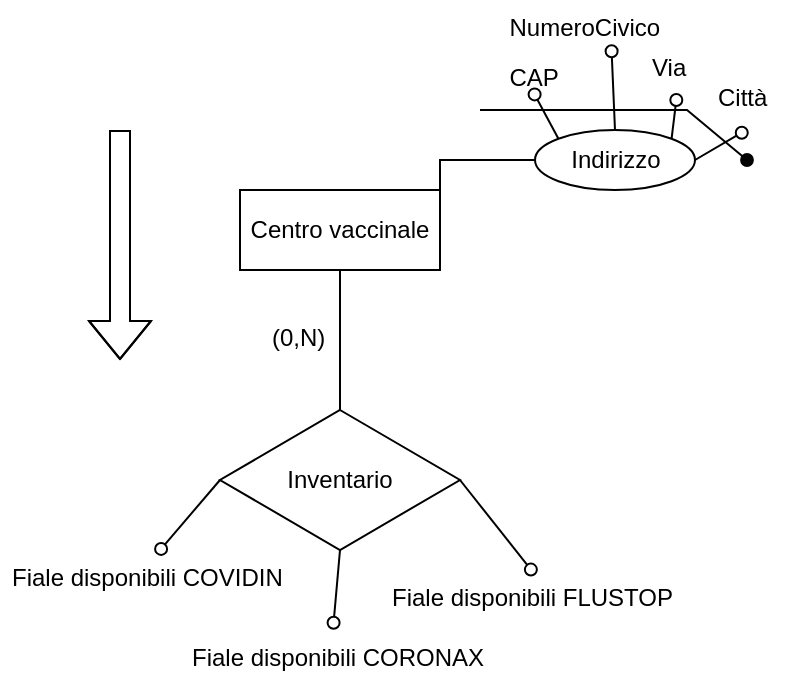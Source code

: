 <mxfile version="16.5.2" type="device"><diagram id="mxzwd7PTCet983Jpx3Cu" name="Page-1"><mxGraphModel dx="818" dy="464" grid="1" gridSize="10" guides="1" tooltips="1" connect="1" arrows="1" fold="1" page="1" pageScale="1" pageWidth="827" pageHeight="1169" math="0" shadow="0"><root><mxCell id="0"/><mxCell id="1" parent="0"/><mxCell id="ERl5xIKgMdo_Rh7NjplY-1" value="" style="endArrow=none;html=1;rounded=0;entryX=0;entryY=0.5;entryDx=0;entryDy=0;endFill=0;startArrow=oval;startFill=0;exitX=0.537;exitY=-0.018;exitDx=0;exitDy=0;exitPerimeter=0;" edge="1" parent="1" source="ERl5xIKgMdo_Rh7NjplY-5" target="ERl5xIKgMdo_Rh7NjplY-4"><mxGeometry relative="1" as="geometry"><mxPoint x="100.0" y="740.99" as="sourcePoint"/><mxPoint x="151.85" y="700" as="targetPoint"/><Array as="points"/></mxGeometry></mxCell><mxCell id="ERl5xIKgMdo_Rh7NjplY-2" value="" style="endArrow=none;html=1;rounded=0;entryX=0.5;entryY=1;entryDx=0;entryDy=0;endFill=0;startArrow=oval;startFill=0;exitX=0.48;exitY=-0.122;exitDx=0;exitDy=0;exitPerimeter=0;" edge="1" parent="1" source="ERl5xIKgMdo_Rh7NjplY-6" target="ERl5xIKgMdo_Rh7NjplY-4"><mxGeometry relative="1" as="geometry"><mxPoint x="215.21" y="777.99" as="sourcePoint"/><mxPoint x="211.85" y="735" as="targetPoint"/><Array as="points"/></mxGeometry></mxCell><mxCell id="ERl5xIKgMdo_Rh7NjplY-3" value="" style="endArrow=none;html=1;rounded=0;entryX=1;entryY=0.5;entryDx=0;entryDy=0;endFill=0;startArrow=oval;startFill=0;exitX=0.479;exitY=-0.007;exitDx=0;exitDy=0;exitPerimeter=0;" edge="1" parent="1" source="ERl5xIKgMdo_Rh7NjplY-7" target="ERl5xIKgMdo_Rh7NjplY-4"><mxGeometry relative="1" as="geometry"><mxPoint x="326.407" y="740.99" as="sourcePoint"/><mxPoint x="271.85" y="700" as="targetPoint"/><Array as="points"/></mxGeometry></mxCell><mxCell id="ERl5xIKgMdo_Rh7NjplY-4" value="Inventario" style="shape=rhombus;perimeter=rhombusPerimeter;whiteSpace=wrap;html=1;align=center;" vertex="1" parent="1"><mxGeometry x="150" y="660" width="120" height="70" as="geometry"/></mxCell><mxCell id="ERl5xIKgMdo_Rh7NjplY-5" value="Fiale disponibili COVIDIN" style="text;strokeColor=none;fillColor=none;spacingLeft=4;spacingRight=4;overflow=hidden;rotatable=0;points=[[0,0.5],[1,0.5]];portConstraint=eastwest;fontSize=12;" vertex="1" parent="1"><mxGeometry x="40" y="730" width="150" height="30" as="geometry"/></mxCell><mxCell id="ERl5xIKgMdo_Rh7NjplY-6" value="Fiale disponibili CORONAX" style="text;strokeColor=none;fillColor=none;spacingLeft=4;spacingRight=4;overflow=hidden;rotatable=0;points=[[0,0.5],[1,0.5]];portConstraint=eastwest;fontSize=12;" vertex="1" parent="1"><mxGeometry x="130" y="770" width="160" height="30" as="geometry"/></mxCell><mxCell id="ERl5xIKgMdo_Rh7NjplY-7" value="Fiale disponibili FLUSTOP" style="text;strokeColor=none;fillColor=none;spacingLeft=4;spacingRight=4;overflow=hidden;rotatable=0;points=[[0,0.5],[1,0.5]];portConstraint=eastwest;fontSize=12;" vertex="1" parent="1"><mxGeometry x="230" y="740" width="157.5" height="30" as="geometry"/></mxCell><mxCell id="ERl5xIKgMdo_Rh7NjplY-8" value="" style="endArrow=none;html=1;exitX=0.5;exitY=0;exitDx=0;exitDy=0;entryX=0.5;entryY=1;entryDx=0;entryDy=0;" edge="1" parent="1" source="ERl5xIKgMdo_Rh7NjplY-4" target="ERl5xIKgMdo_Rh7NjplY-9"><mxGeometry width="50" height="50" relative="1" as="geometry"><mxPoint x="209.66" y="647" as="sourcePoint"/><mxPoint x="210" y="580" as="targetPoint"/></mxGeometry></mxCell><mxCell id="ERl5xIKgMdo_Rh7NjplY-9" value="Centro vaccinale" style="whiteSpace=wrap;html=1;align=center;" vertex="1" parent="1"><mxGeometry x="160" y="550" width="100" height="40" as="geometry"/></mxCell><mxCell id="ERl5xIKgMdo_Rh7NjplY-10" value="(0,N)" style="text;strokeColor=none;fillColor=none;spacingLeft=4;spacingRight=4;overflow=hidden;rotatable=0;points=[[0,0.5],[1,0.5]];portConstraint=eastwest;fontSize=12;" vertex="1" parent="1"><mxGeometry x="170" y="610" width="40" height="30" as="geometry"/></mxCell><mxCell id="ERl5xIKgMdo_Rh7NjplY-11" value="" style="endArrow=none;html=1;endSize=5.9;fillColor=#000000;startArrow=oval;startFill=0;entryX=1;entryY=0;entryDx=0;entryDy=0;" edge="1" parent="1" target="ERl5xIKgMdo_Rh7NjplY-12" source="ERl5xIKgMdo_Rh7NjplY-22"><mxGeometry width="50" height="50" relative="1" as="geometry"><mxPoint x="377.5" y="480" as="sourcePoint"/><mxPoint x="474.5" y="485" as="targetPoint"/></mxGeometry></mxCell><mxCell id="ERl5xIKgMdo_Rh7NjplY-12" value="Indirizzo" style="ellipse;whiteSpace=wrap;html=1;align=center;" vertex="1" parent="1"><mxGeometry x="307.5" y="520" width="80" height="30" as="geometry"/></mxCell><mxCell id="ERl5xIKgMdo_Rh7NjplY-13" value="" style="endArrow=none;html=1;endSize=5.9;fillColor=#000000;startArrow=oval;startFill=0;entryX=1;entryY=0.5;entryDx=0;entryDy=0;exitX=0.447;exitY=1.045;exitDx=0;exitDy=0;exitPerimeter=0;" edge="1" parent="1" target="ERl5xIKgMdo_Rh7NjplY-12" source="ERl5xIKgMdo_Rh7NjplY-23"><mxGeometry width="50" height="50" relative="1" as="geometry"><mxPoint x="413.5" y="495" as="sourcePoint"/><mxPoint x="373.5" y="525" as="targetPoint"/></mxGeometry></mxCell><mxCell id="ERl5xIKgMdo_Rh7NjplY-14" value="" style="endArrow=oval;html=1;endSize=5.9;fillColor=#000000;endFill=1;rounded=0;" edge="1" parent="1"><mxGeometry width="50" height="50" relative="1" as="geometry"><mxPoint x="280" y="510" as="sourcePoint"/><mxPoint x="413.5" y="535" as="targetPoint"/><Array as="points"><mxPoint x="333.5" y="510"/><mxPoint x="383.5" y="510"/></Array></mxGeometry></mxCell><mxCell id="ERl5xIKgMdo_Rh7NjplY-16" value="" style="endArrow=none;html=1;exitX=0;exitY=0.5;exitDx=0;exitDy=0;rounded=0;entryX=1;entryY=0.5;entryDx=0;entryDy=0;" edge="1" parent="1" source="ERl5xIKgMdo_Rh7NjplY-12" target="ERl5xIKgMdo_Rh7NjplY-9"><mxGeometry width="50" height="50" relative="1" as="geometry"><mxPoint x="245.7" y="519.2" as="sourcePoint"/><mxPoint x="230" y="550" as="targetPoint"/><Array as="points"><mxPoint x="260" y="535"/></Array></mxGeometry></mxCell><mxCell id="ERl5xIKgMdo_Rh7NjplY-17" value="" style="endArrow=none;html=1;endSize=5.9;fillColor=#000000;startArrow=oval;startFill=0;entryX=0.5;entryY=0;entryDx=0;entryDy=0;exitX=0.607;exitY=1.026;exitDx=0;exitDy=0;exitPerimeter=0;" edge="1" parent="1" source="ERl5xIKgMdo_Rh7NjplY-21" target="ERl5xIKgMdo_Rh7NjplY-12"><mxGeometry width="50" height="50" relative="1" as="geometry"><mxPoint x="340" y="480" as="sourcePoint"/><mxPoint x="822.834" y="725.84" as="targetPoint"/></mxGeometry></mxCell><mxCell id="ERl5xIKgMdo_Rh7NjplY-19" value="" style="endArrow=none;html=1;endSize=5.9;fillColor=#000000;startArrow=oval;startFill=0;entryX=0;entryY=0;entryDx=0;entryDy=0;exitX=0.464;exitY=1.11;exitDx=0;exitDy=0;exitPerimeter=0;" edge="1" parent="1" source="ERl5xIKgMdo_Rh7NjplY-20" target="ERl5xIKgMdo_Rh7NjplY-12"><mxGeometry width="50" height="50" relative="1" as="geometry"><mxPoint x="290" y="490" as="sourcePoint"/><mxPoint x="797" y="725" as="targetPoint"/></mxGeometry></mxCell><mxCell id="ERl5xIKgMdo_Rh7NjplY-20" value="CAP" style="text;strokeColor=none;fillColor=none;spacingLeft=4;spacingRight=4;overflow=hidden;rotatable=0;points=[[0,0.5],[1,0.5]];portConstraint=eastwest;fontSize=12;" vertex="1" parent="1"><mxGeometry x="288.75" y="480" width="40" height="20" as="geometry"/></mxCell><mxCell id="ERl5xIKgMdo_Rh7NjplY-21" value="NumeroCivico" style="text;strokeColor=none;fillColor=none;spacingLeft=4;spacingRight=4;overflow=hidden;rotatable=0;points=[[0,0.5],[1,0.5]];portConstraint=eastwest;fontSize=12;" vertex="1" parent="1"><mxGeometry x="288.75" y="455" width="94" height="25" as="geometry"/></mxCell><mxCell id="ERl5xIKgMdo_Rh7NjplY-22" value="Via " style="text;strokeColor=none;fillColor=none;spacingLeft=4;spacingRight=4;overflow=hidden;rotatable=0;points=[[0,0.5],[1,0.5]];portConstraint=eastwest;fontSize=12;" vertex="1" parent="1"><mxGeometry x="360" y="475" width="40" height="30" as="geometry"/></mxCell><mxCell id="ERl5xIKgMdo_Rh7NjplY-23" value="Città" style="text;strokeColor=none;fillColor=none;spacingLeft=4;spacingRight=4;overflow=hidden;rotatable=0;points=[[0,0.5],[1,0.5]];portConstraint=eastwest;fontSize=12;" vertex="1" parent="1"><mxGeometry x="393" y="490" width="40" height="30" as="geometry"/></mxCell><mxCell id="ERl5xIKgMdo_Rh7NjplY-24" value="" style="shape=flexArrow;endArrow=classic;html=1;rounded=0;" edge="1" parent="1"><mxGeometry width="50" height="50" relative="1" as="geometry"><mxPoint x="100" y="520" as="sourcePoint"/><mxPoint x="100" y="635" as="targetPoint"/><Array as="points"><mxPoint x="100" y="580"/></Array></mxGeometry></mxCell></root></mxGraphModel></diagram></mxfile>